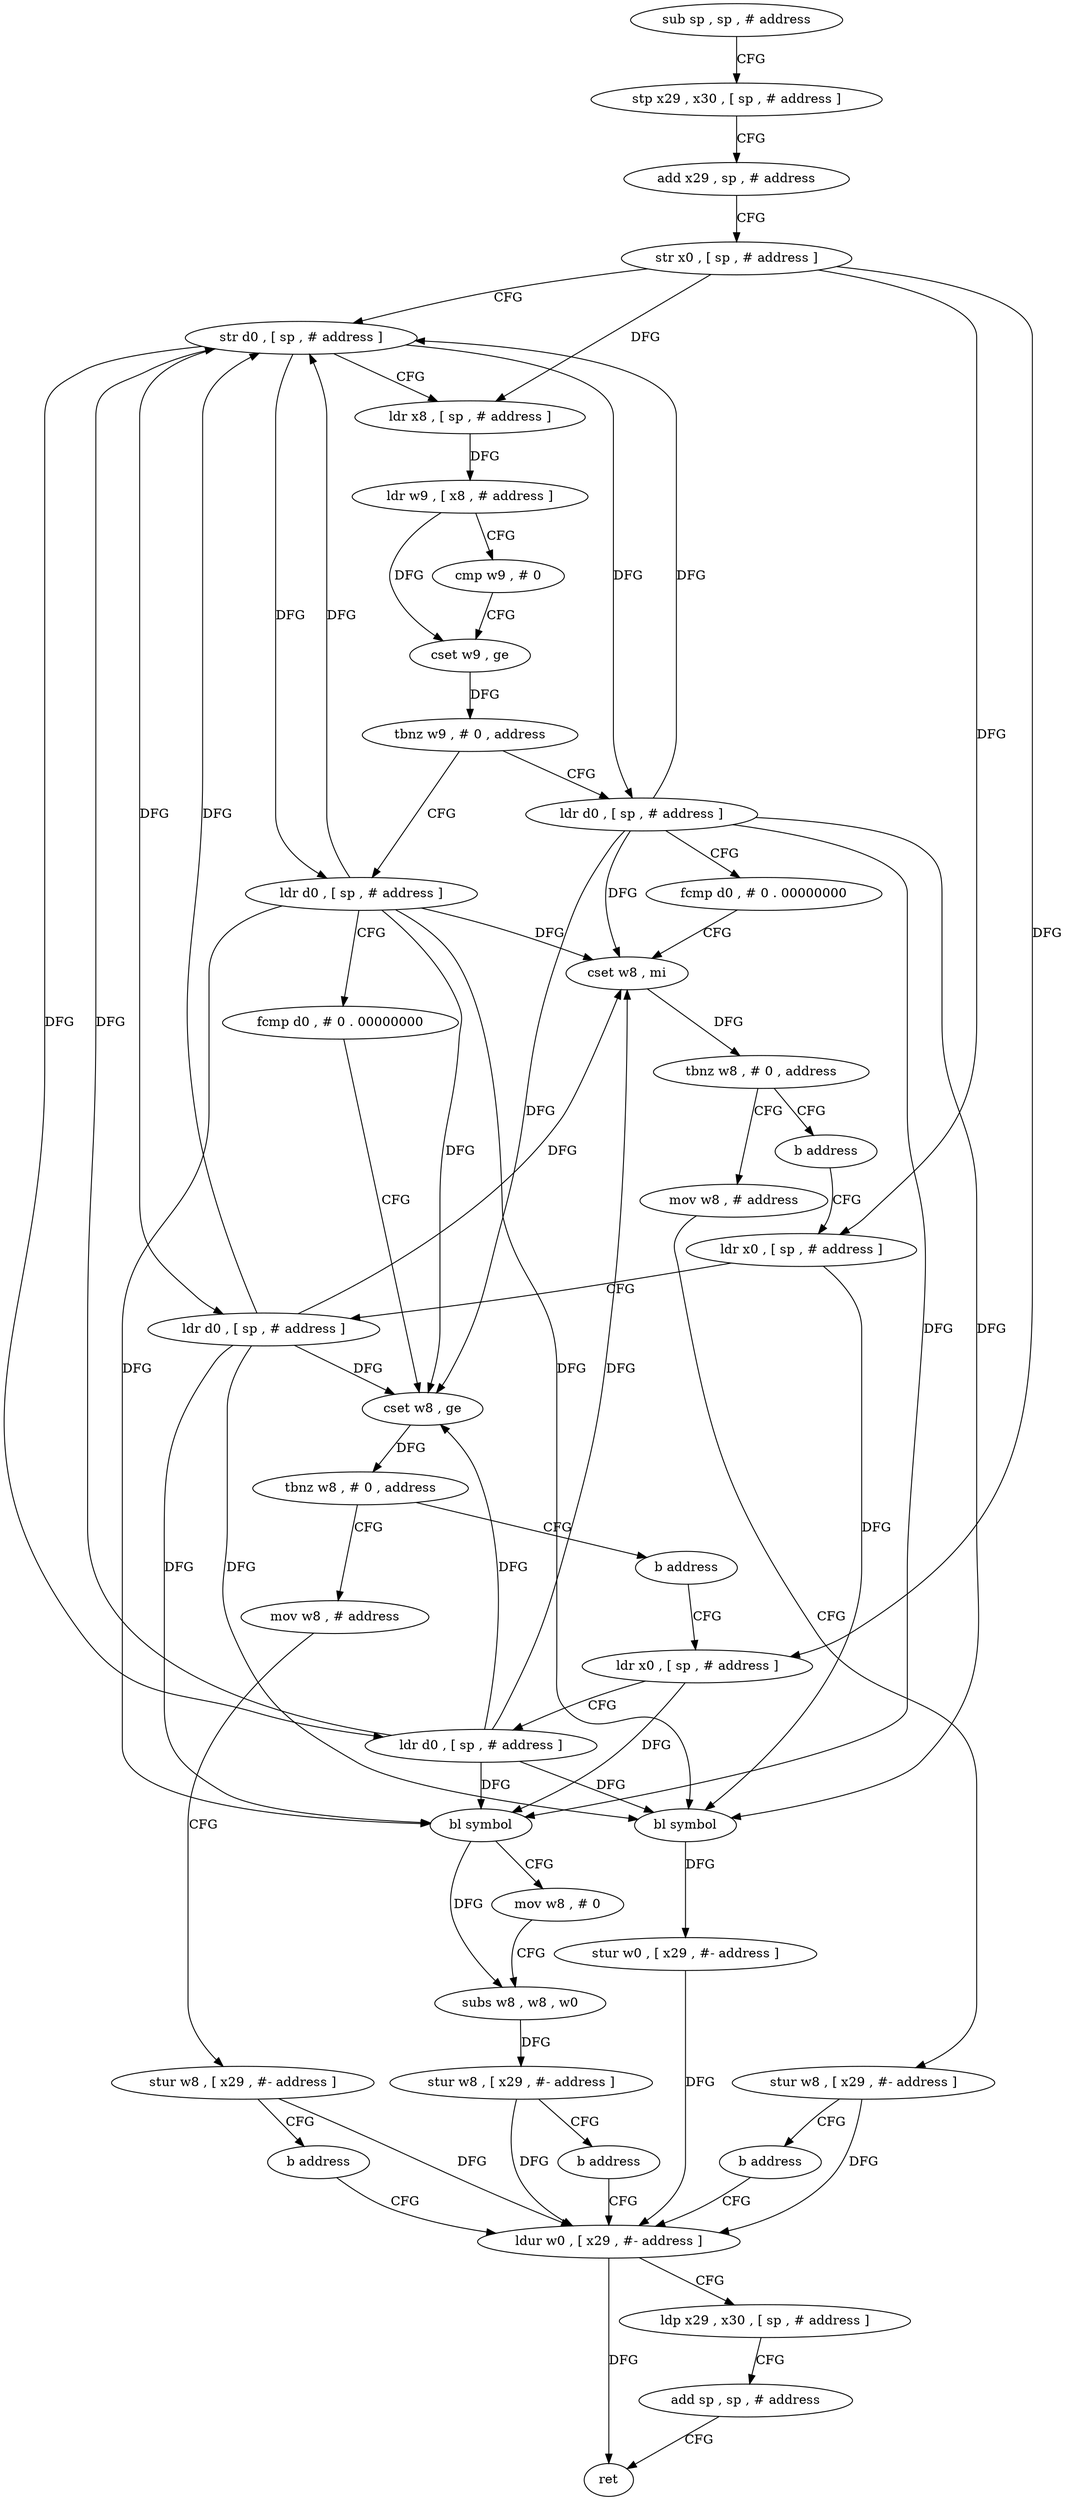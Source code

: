 digraph "func" {
"4248796" [label = "sub sp , sp , # address" ]
"4248800" [label = "stp x29 , x30 , [ sp , # address ]" ]
"4248804" [label = "add x29 , sp , # address" ]
"4248808" [label = "str x0 , [ sp , # address ]" ]
"4248812" [label = "str d0 , [ sp , # address ]" ]
"4248816" [label = "ldr x8 , [ sp , # address ]" ]
"4248820" [label = "ldr w9 , [ x8 , # address ]" ]
"4248824" [label = "cmp w9 , # 0" ]
"4248828" [label = "cset w9 , ge" ]
"4248832" [label = "tbnz w9 , # 0 , address" ]
"4248896" [label = "ldr d0 , [ sp , # address ]" ]
"4248836" [label = "ldr d0 , [ sp , # address ]" ]
"4248900" [label = "fcmp d0 , # 0 . 00000000" ]
"4248904" [label = "cset w8 , mi" ]
"4248908" [label = "tbnz w8 , # 0 , address" ]
"4248916" [label = "mov w8 , # address" ]
"4248912" [label = "b address" ]
"4248840" [label = "fcmp d0 , # 0 . 00000000" ]
"4248844" [label = "cset w8 , ge" ]
"4248848" [label = "tbnz w8 , # 0 , address" ]
"4248856" [label = "mov w8 , # address" ]
"4248852" [label = "b address" ]
"4248920" [label = "stur w8 , [ x29 , #- address ]" ]
"4248924" [label = "b address" ]
"4248944" [label = "ldur w0 , [ x29 , #- address ]" ]
"4248928" [label = "ldr x0 , [ sp , # address ]" ]
"4248860" [label = "stur w8 , [ x29 , #- address ]" ]
"4248864" [label = "b address" ]
"4248868" [label = "ldr x0 , [ sp , # address ]" ]
"4248948" [label = "ldp x29 , x30 , [ sp , # address ]" ]
"4248952" [label = "add sp , sp , # address" ]
"4248956" [label = "ret" ]
"4248932" [label = "ldr d0 , [ sp , # address ]" ]
"4248936" [label = "bl symbol" ]
"4248940" [label = "stur w0 , [ x29 , #- address ]" ]
"4248872" [label = "ldr d0 , [ sp , # address ]" ]
"4248876" [label = "bl symbol" ]
"4248880" [label = "mov w8 , # 0" ]
"4248884" [label = "subs w8 , w8 , w0" ]
"4248888" [label = "stur w8 , [ x29 , #- address ]" ]
"4248892" [label = "b address" ]
"4248796" -> "4248800" [ label = "CFG" ]
"4248800" -> "4248804" [ label = "CFG" ]
"4248804" -> "4248808" [ label = "CFG" ]
"4248808" -> "4248812" [ label = "CFG" ]
"4248808" -> "4248816" [ label = "DFG" ]
"4248808" -> "4248928" [ label = "DFG" ]
"4248808" -> "4248868" [ label = "DFG" ]
"4248812" -> "4248816" [ label = "CFG" ]
"4248812" -> "4248896" [ label = "DFG" ]
"4248812" -> "4248836" [ label = "DFG" ]
"4248812" -> "4248932" [ label = "DFG" ]
"4248812" -> "4248872" [ label = "DFG" ]
"4248816" -> "4248820" [ label = "DFG" ]
"4248820" -> "4248824" [ label = "CFG" ]
"4248820" -> "4248828" [ label = "DFG" ]
"4248824" -> "4248828" [ label = "CFG" ]
"4248828" -> "4248832" [ label = "DFG" ]
"4248832" -> "4248896" [ label = "CFG" ]
"4248832" -> "4248836" [ label = "CFG" ]
"4248896" -> "4248900" [ label = "CFG" ]
"4248896" -> "4248812" [ label = "DFG" ]
"4248896" -> "4248904" [ label = "DFG" ]
"4248896" -> "4248844" [ label = "DFG" ]
"4248896" -> "4248936" [ label = "DFG" ]
"4248896" -> "4248876" [ label = "DFG" ]
"4248836" -> "4248840" [ label = "CFG" ]
"4248836" -> "4248812" [ label = "DFG" ]
"4248836" -> "4248904" [ label = "DFG" ]
"4248836" -> "4248844" [ label = "DFG" ]
"4248836" -> "4248936" [ label = "DFG" ]
"4248836" -> "4248876" [ label = "DFG" ]
"4248900" -> "4248904" [ label = "CFG" ]
"4248904" -> "4248908" [ label = "DFG" ]
"4248908" -> "4248916" [ label = "CFG" ]
"4248908" -> "4248912" [ label = "CFG" ]
"4248916" -> "4248920" [ label = "CFG" ]
"4248912" -> "4248928" [ label = "CFG" ]
"4248840" -> "4248844" [ label = "CFG" ]
"4248844" -> "4248848" [ label = "DFG" ]
"4248848" -> "4248856" [ label = "CFG" ]
"4248848" -> "4248852" [ label = "CFG" ]
"4248856" -> "4248860" [ label = "CFG" ]
"4248852" -> "4248868" [ label = "CFG" ]
"4248920" -> "4248924" [ label = "CFG" ]
"4248920" -> "4248944" [ label = "DFG" ]
"4248924" -> "4248944" [ label = "CFG" ]
"4248944" -> "4248948" [ label = "CFG" ]
"4248944" -> "4248956" [ label = "DFG" ]
"4248928" -> "4248932" [ label = "CFG" ]
"4248928" -> "4248936" [ label = "DFG" ]
"4248860" -> "4248864" [ label = "CFG" ]
"4248860" -> "4248944" [ label = "DFG" ]
"4248864" -> "4248944" [ label = "CFG" ]
"4248868" -> "4248872" [ label = "CFG" ]
"4248868" -> "4248876" [ label = "DFG" ]
"4248948" -> "4248952" [ label = "CFG" ]
"4248952" -> "4248956" [ label = "CFG" ]
"4248932" -> "4248936" [ label = "DFG" ]
"4248932" -> "4248812" [ label = "DFG" ]
"4248932" -> "4248904" [ label = "DFG" ]
"4248932" -> "4248844" [ label = "DFG" ]
"4248932" -> "4248876" [ label = "DFG" ]
"4248936" -> "4248940" [ label = "DFG" ]
"4248940" -> "4248944" [ label = "DFG" ]
"4248872" -> "4248876" [ label = "DFG" ]
"4248872" -> "4248812" [ label = "DFG" ]
"4248872" -> "4248904" [ label = "DFG" ]
"4248872" -> "4248844" [ label = "DFG" ]
"4248872" -> "4248936" [ label = "DFG" ]
"4248876" -> "4248880" [ label = "CFG" ]
"4248876" -> "4248884" [ label = "DFG" ]
"4248880" -> "4248884" [ label = "CFG" ]
"4248884" -> "4248888" [ label = "DFG" ]
"4248888" -> "4248892" [ label = "CFG" ]
"4248888" -> "4248944" [ label = "DFG" ]
"4248892" -> "4248944" [ label = "CFG" ]
}
